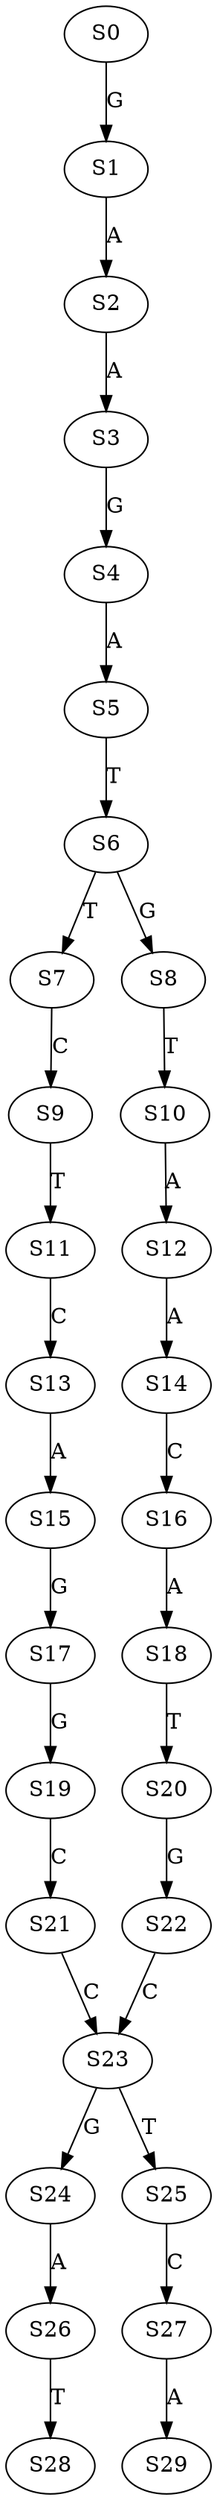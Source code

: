 strict digraph  {
	S0 -> S1 [ label = G ];
	S1 -> S2 [ label = A ];
	S2 -> S3 [ label = A ];
	S3 -> S4 [ label = G ];
	S4 -> S5 [ label = A ];
	S5 -> S6 [ label = T ];
	S6 -> S7 [ label = T ];
	S6 -> S8 [ label = G ];
	S7 -> S9 [ label = C ];
	S8 -> S10 [ label = T ];
	S9 -> S11 [ label = T ];
	S10 -> S12 [ label = A ];
	S11 -> S13 [ label = C ];
	S12 -> S14 [ label = A ];
	S13 -> S15 [ label = A ];
	S14 -> S16 [ label = C ];
	S15 -> S17 [ label = G ];
	S16 -> S18 [ label = A ];
	S17 -> S19 [ label = G ];
	S18 -> S20 [ label = T ];
	S19 -> S21 [ label = C ];
	S20 -> S22 [ label = G ];
	S21 -> S23 [ label = C ];
	S22 -> S23 [ label = C ];
	S23 -> S24 [ label = G ];
	S23 -> S25 [ label = T ];
	S24 -> S26 [ label = A ];
	S25 -> S27 [ label = C ];
	S26 -> S28 [ label = T ];
	S27 -> S29 [ label = A ];
}
